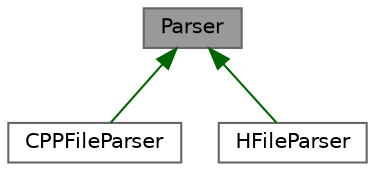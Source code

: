 digraph "Parser"
{
 // LATEX_PDF_SIZE
  bgcolor="transparent";
  edge [fontname=Helvetica,fontsize=10,labelfontname=Helvetica,labelfontsize=10];
  node [fontname=Helvetica,fontsize=10,shape=box,height=0.2,width=0.4];
  Node1 [id="Node000001",label="Parser",height=0.2,width=0.4,color="gray40", fillcolor="grey60", style="filled", fontcolor="black",tooltip=" "];
  Node1 -> Node2 [id="edge3_Node000001_Node000002",dir="back",color="darkgreen",style="solid",tooltip=" "];
  Node2 [id="Node000002",label="CPPFileParser",height=0.2,width=0.4,color="gray40", fillcolor="white", style="filled",URL="$class_c_p_p_file_parser.html",tooltip=" "];
  Node1 -> Node3 [id="edge4_Node000001_Node000003",dir="back",color="darkgreen",style="solid",tooltip=" "];
  Node3 [id="Node000003",label="HFileParser",height=0.2,width=0.4,color="gray40", fillcolor="white", style="filled",URL="$class_h_file_parser.html",tooltip=" "];
}
